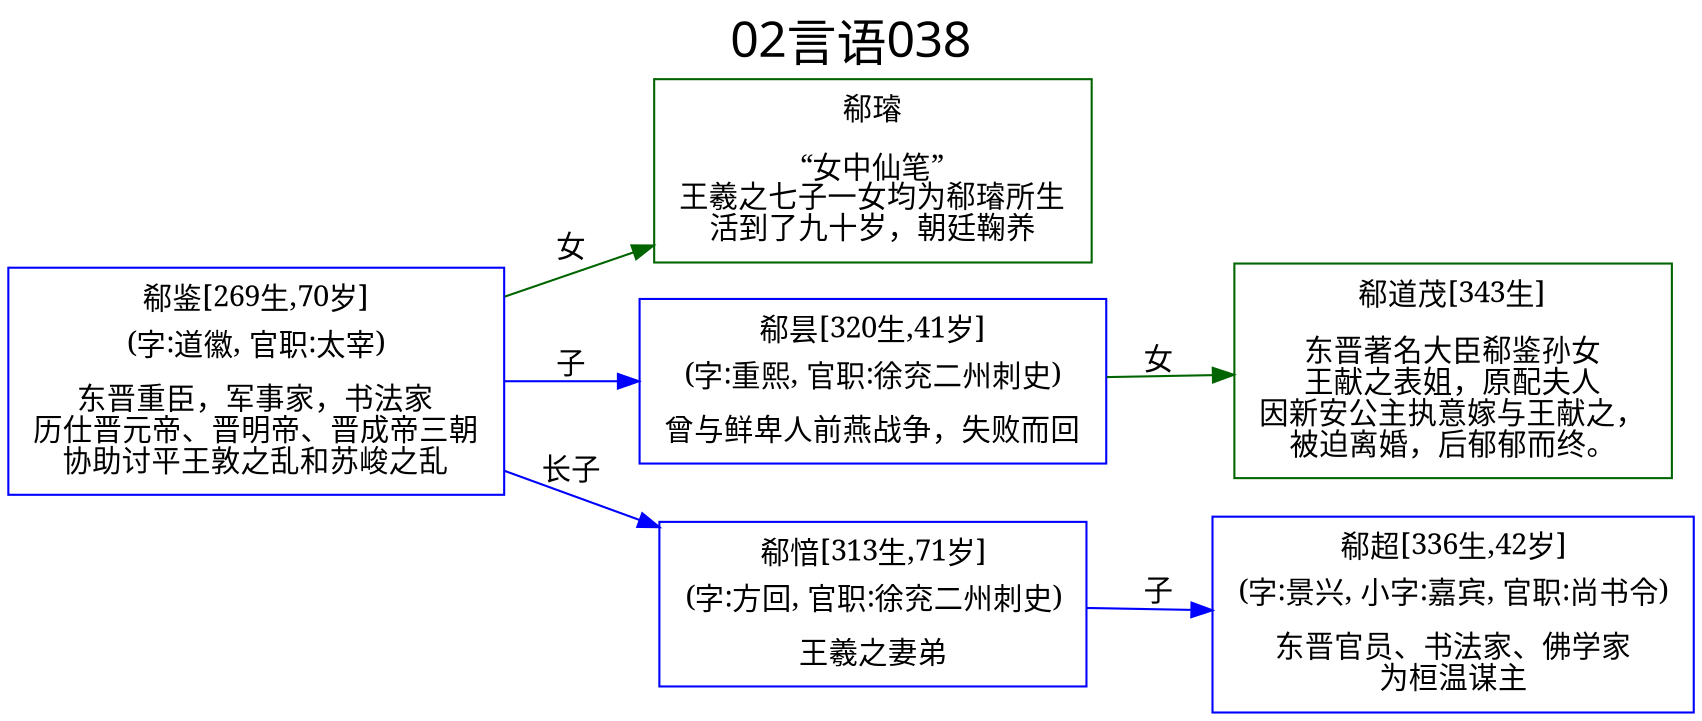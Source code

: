 
digraph
{
	rankdir = "LR";
	ranksep = 0.5;
	label = "02言语038";
	labelloc = "t";
	fontsize = "24";
	fontname = "SimHei";

	graph [style="filled", color="lightgrey"];
	node [fontname="SimSun"];
	edge [fontname="SimSun"];

	郗鉴 [shape="box", color="blue", label=<<table border="0" cellborder="0"><tr><td>郗鉴[269生,70岁]</td></tr><tr><td>(字:道徽, 官职:太宰)</td></tr><tr><td></td></tr><tr><td>东晋重臣，军事家，书法家<br/>历仕晋元帝、晋明帝、晋成帝三朝<br/>协助讨平王敦之乱和苏峻之乱<br/></td></tr></table>>];
	郗超 [shape="box", color="blue", label=<<table border="0" cellborder="0"><tr><td>郗超[336生,42岁]</td></tr><tr><td>(字:景兴, 小字:嘉宾, 官职:尚书令)</td></tr><tr><td></td></tr><tr><td>东晋官员、书法家、佛学家<br/>为桓温谋主<br/></td></tr></table>>];
	郗道茂 [shape="box", color="darkgreen", label=<<table border="0" cellborder="0"><tr><td>郗道茂[343生]</td></tr><tr><td></td></tr><tr><td>东晋著名大臣郗鉴孙女<br/>王献之表姐，原配夫人<br/>因新安公主执意嫁与王献之，<br/>被迫离婚，后郁郁而终。<br/></td></tr></table>>];
	郗璿 [shape="box", color="darkgreen", label=<<table border="0" cellborder="0"><tr><td>郗璿</td></tr><tr><td></td></tr><tr><td>“女中仙笔”<br/>王羲之七子一女均为郗璿所生<br/>活到了九十岁，朝廷鞠养<br/></td></tr></table>>];
	郗昙 [shape="box", color="blue", label=<<table border="0" cellborder="0"><tr><td>郗昙[320生,41岁]</td></tr><tr><td>(字:重熙, 官职:徐兖二州刺史)</td></tr><tr><td></td></tr><tr><td>曾与鲜卑人前燕战争，失败而回<br/></td></tr></table>>];
	郗愔 [shape="box", color="blue", label=<<table border="0" cellborder="0"><tr><td>郗愔[313生,71岁]</td></tr><tr><td>(字:方回, 官职:徐兖二州刺史)</td></tr><tr><td></td></tr><tr><td>王羲之妻弟<br/></td></tr></table>>];

	郗鉴 -> 郗愔 [label="长子", style=solid, color="blue"];
	郗鉴 -> 郗昙 [label="子", style=solid, color="blue"];
	郗鉴 -> 郗璿 [label="女", style=solid, color="darkgreen"];
	郗愔 -> 郗超 [label="子", style=solid, color="blue"];
	郗昙 -> 郗道茂 [label="女", style=solid, color="darkgreen"];


}
